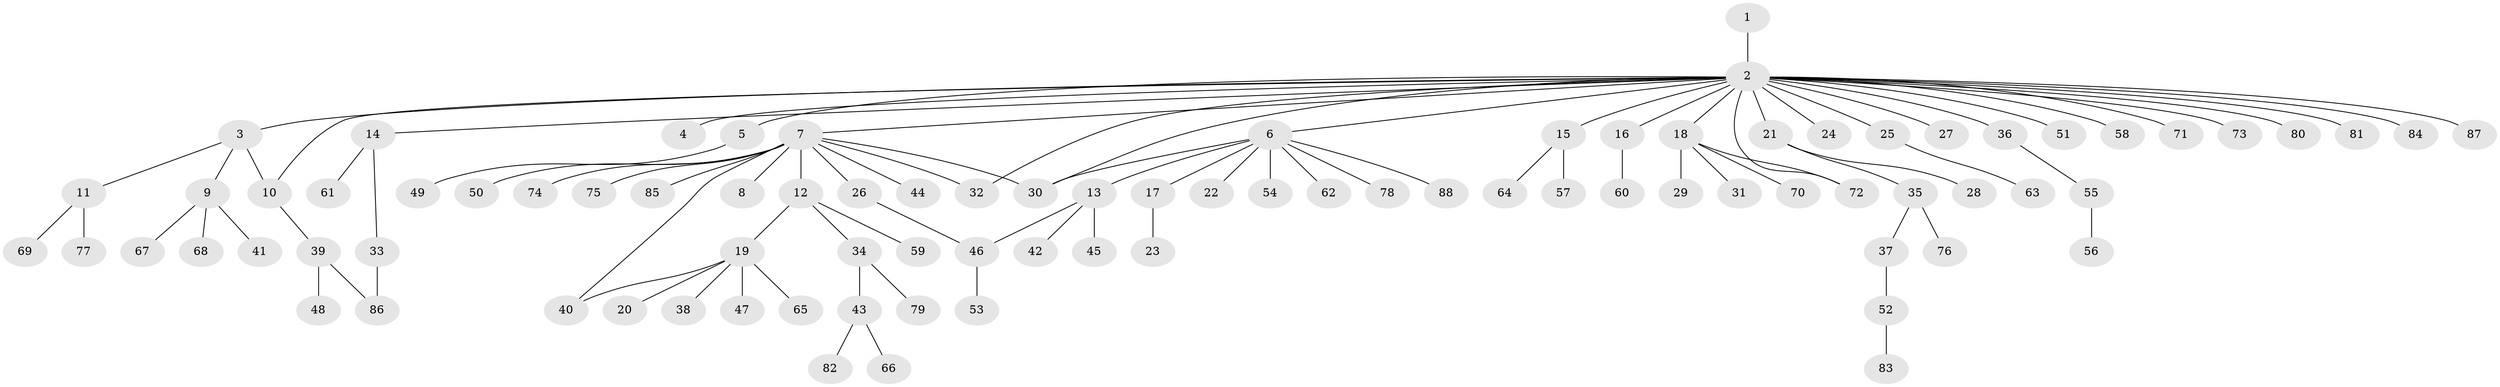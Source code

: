 // Generated by graph-tools (version 1.1) at 2025/49/03/09/25 03:49:48]
// undirected, 88 vertices, 95 edges
graph export_dot {
graph [start="1"]
  node [color=gray90,style=filled];
  1;
  2;
  3;
  4;
  5;
  6;
  7;
  8;
  9;
  10;
  11;
  12;
  13;
  14;
  15;
  16;
  17;
  18;
  19;
  20;
  21;
  22;
  23;
  24;
  25;
  26;
  27;
  28;
  29;
  30;
  31;
  32;
  33;
  34;
  35;
  36;
  37;
  38;
  39;
  40;
  41;
  42;
  43;
  44;
  45;
  46;
  47;
  48;
  49;
  50;
  51;
  52;
  53;
  54;
  55;
  56;
  57;
  58;
  59;
  60;
  61;
  62;
  63;
  64;
  65;
  66;
  67;
  68;
  69;
  70;
  71;
  72;
  73;
  74;
  75;
  76;
  77;
  78;
  79;
  80;
  81;
  82;
  83;
  84;
  85;
  86;
  87;
  88;
  1 -- 2;
  2 -- 3;
  2 -- 4;
  2 -- 5;
  2 -- 6;
  2 -- 7;
  2 -- 10;
  2 -- 14;
  2 -- 15;
  2 -- 16;
  2 -- 18;
  2 -- 21;
  2 -- 24;
  2 -- 25;
  2 -- 27;
  2 -- 30;
  2 -- 32;
  2 -- 36;
  2 -- 51;
  2 -- 58;
  2 -- 71;
  2 -- 72;
  2 -- 73;
  2 -- 80;
  2 -- 81;
  2 -- 84;
  2 -- 87;
  3 -- 9;
  3 -- 10;
  3 -- 11;
  5 -- 49;
  6 -- 13;
  6 -- 17;
  6 -- 22;
  6 -- 30;
  6 -- 54;
  6 -- 62;
  6 -- 78;
  6 -- 88;
  7 -- 8;
  7 -- 12;
  7 -- 26;
  7 -- 30;
  7 -- 32;
  7 -- 40;
  7 -- 44;
  7 -- 50;
  7 -- 74;
  7 -- 75;
  7 -- 85;
  9 -- 41;
  9 -- 67;
  9 -- 68;
  10 -- 39;
  11 -- 69;
  11 -- 77;
  12 -- 19;
  12 -- 34;
  12 -- 59;
  13 -- 42;
  13 -- 45;
  13 -- 46;
  14 -- 33;
  14 -- 61;
  15 -- 57;
  15 -- 64;
  16 -- 60;
  17 -- 23;
  18 -- 29;
  18 -- 31;
  18 -- 70;
  18 -- 72;
  19 -- 20;
  19 -- 38;
  19 -- 40;
  19 -- 47;
  19 -- 65;
  21 -- 28;
  21 -- 35;
  25 -- 63;
  26 -- 46;
  33 -- 86;
  34 -- 43;
  34 -- 79;
  35 -- 37;
  35 -- 76;
  36 -- 55;
  37 -- 52;
  39 -- 48;
  39 -- 86;
  43 -- 66;
  43 -- 82;
  46 -- 53;
  52 -- 83;
  55 -- 56;
}
